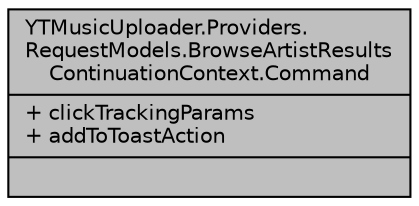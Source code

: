 digraph "YTMusicUploader.Providers.RequestModels.BrowseArtistResultsContinuationContext.Command"
{
 // LATEX_PDF_SIZE
  edge [fontname="Helvetica",fontsize="10",labelfontname="Helvetica",labelfontsize="10"];
  node [fontname="Helvetica",fontsize="10",shape=record];
  Node1 [label="{YTMusicUploader.Providers.\lRequestModels.BrowseArtistResults\lContinuationContext.Command\n|+ clickTrackingParams\l+ addToToastAction\l|}",height=0.2,width=0.4,color="black", fillcolor="grey75", style="filled", fontcolor="black",tooltip=" "];
}
